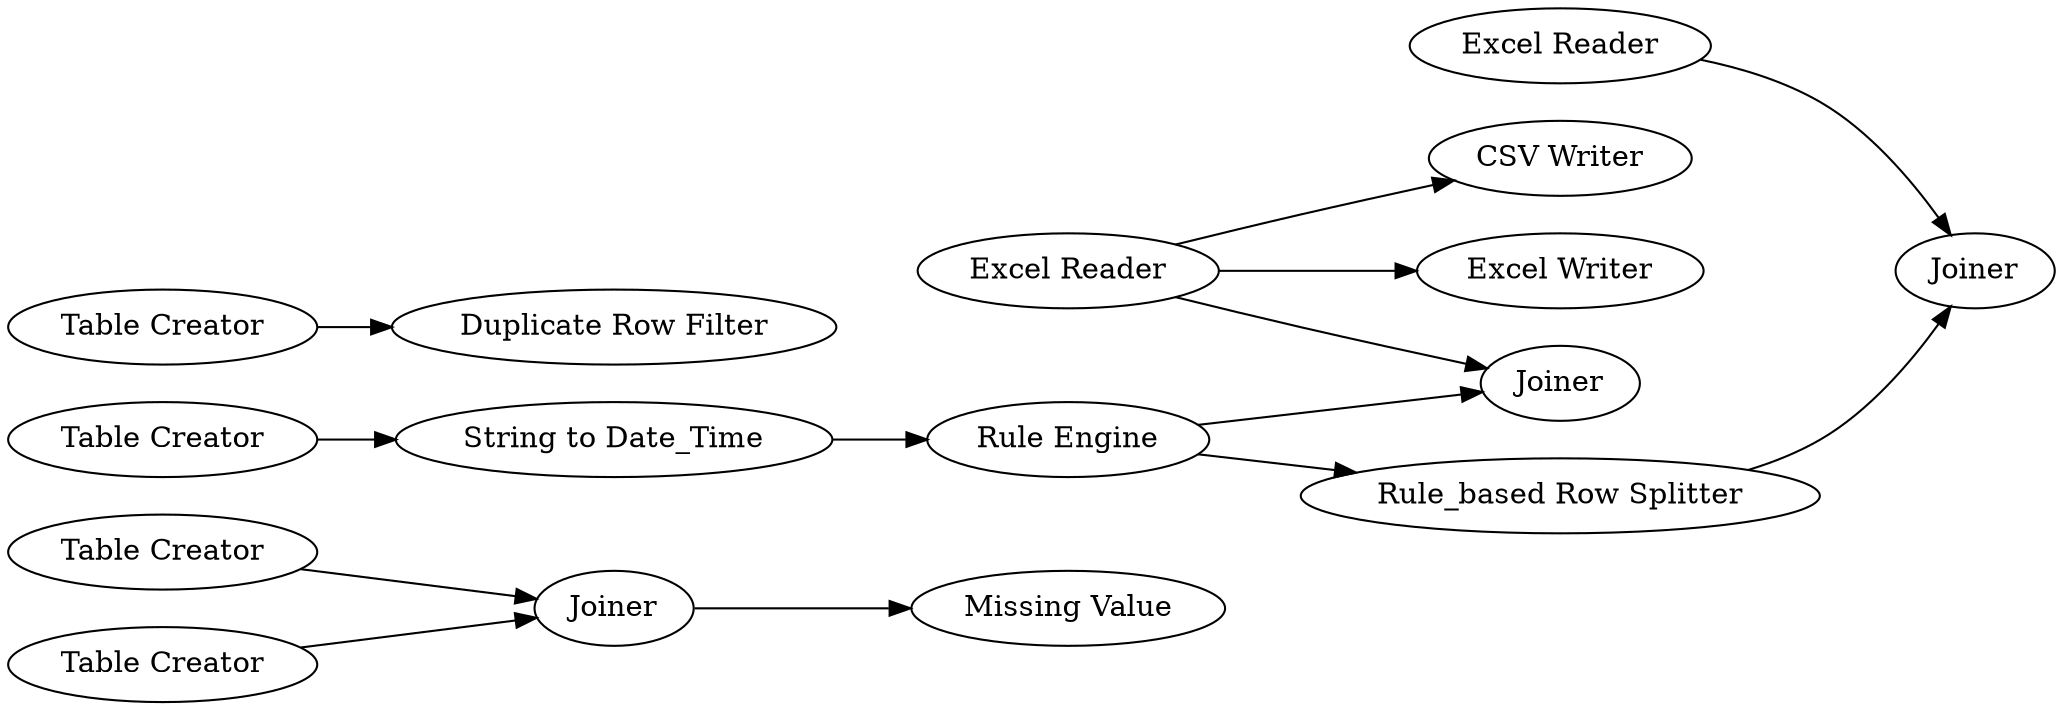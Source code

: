 digraph {
	"2106607311726256802_12" [label="Table Creator"]
	"2106607311726256802_23" [label=Joiner]
	"2106607311726256802_6" [label="Rule Engine"]
	"2106607311726256802_17" [label="Duplicate Row Filter"]
	"2106607311726256802_11" [label="Table Creator"]
	"2106607311726256802_21" [label="CSV Writer"]
	"2106607311726256802_8" [label=Joiner]
	"2106607311726256802_4" [label="Table Creator"]
	"2106607311726256802_18" [label="Table Creator"]
	"2106607311726256802_20" [label="Excel Writer"]
	"2106607311726256802_14" [label="Missing Value"]
	"2106607311726256802_13" [label=Joiner]
	"2106607311726256802_22" [label="Excel Reader"]
	"2106607311726256802_7" [label="String to Date_Time"]
	"2106607311726256802_1" [label="Excel Reader"]
	"2106607311726256802_10" [label="Rule_based Row Splitter"]
	"2106607311726256802_18" -> "2106607311726256802_17"
	"2106607311726256802_1" -> "2106607311726256802_21"
	"2106607311726256802_4" -> "2106607311726256802_7"
	"2106607311726256802_11" -> "2106607311726256802_13"
	"2106607311726256802_7" -> "2106607311726256802_6"
	"2106607311726256802_13" -> "2106607311726256802_14"
	"2106607311726256802_10" -> "2106607311726256802_23"
	"2106607311726256802_22" -> "2106607311726256802_23"
	"2106607311726256802_12" -> "2106607311726256802_13"
	"2106607311726256802_6" -> "2106607311726256802_10"
	"2106607311726256802_1" -> "2106607311726256802_20"
	"2106607311726256802_1" -> "2106607311726256802_8"
	"2106607311726256802_6" -> "2106607311726256802_8"
	rankdir=LR
}
